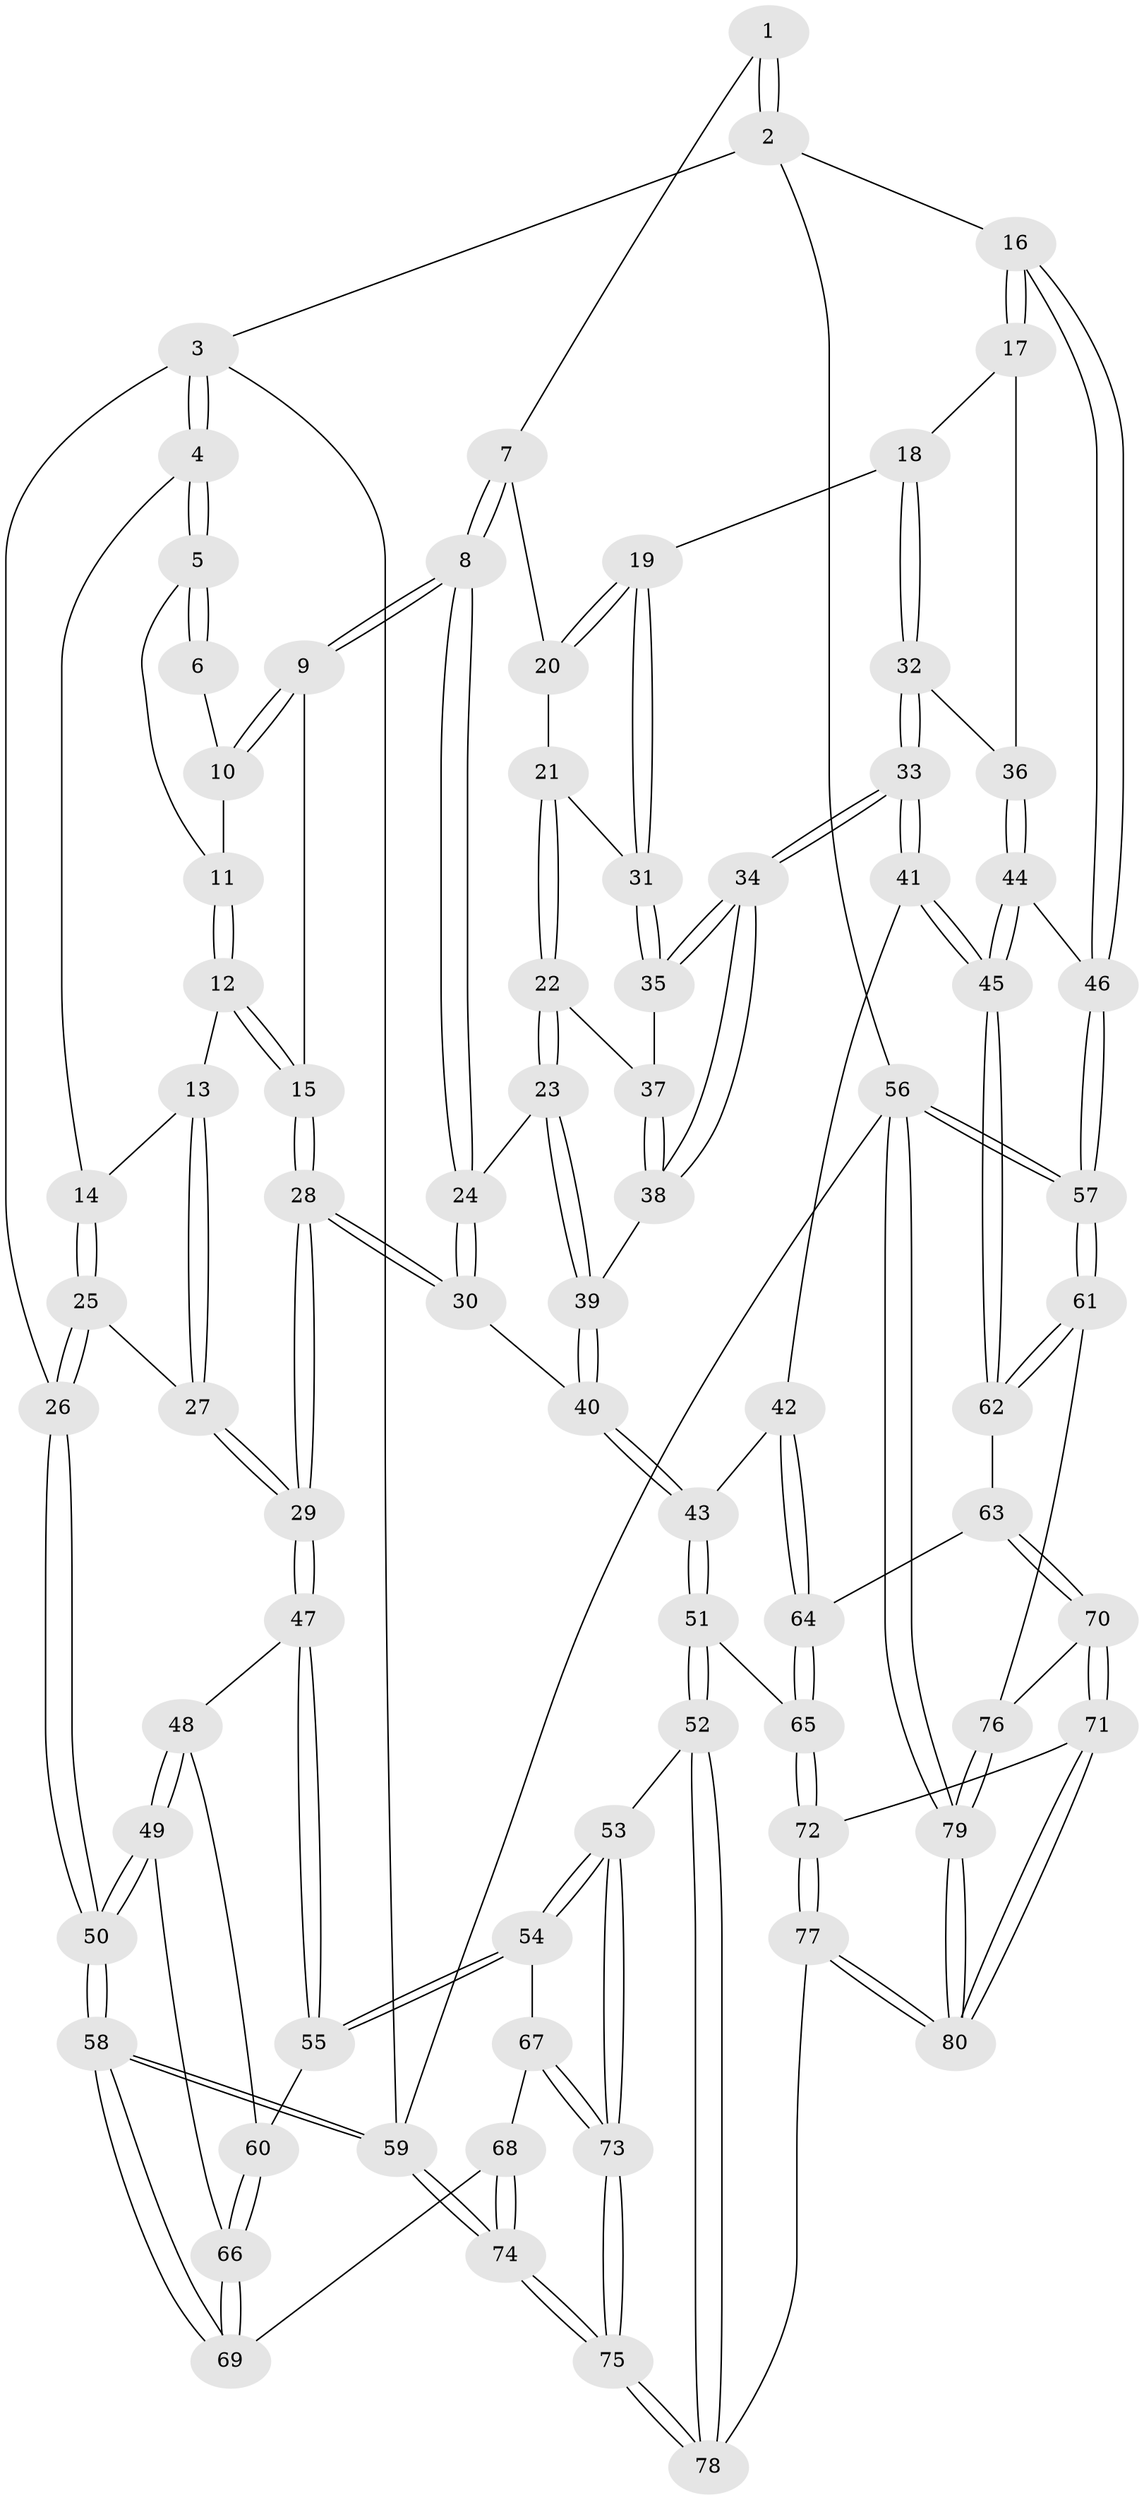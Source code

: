 // Generated by graph-tools (version 1.1) at 2025/11/02/27/25 16:11:51]
// undirected, 80 vertices, 197 edges
graph export_dot {
graph [start="1"]
  node [color=gray90,style=filled];
  1 [pos="+0.7629989012568722+0"];
  2 [pos="+1+0"];
  3 [pos="+0+0"];
  4 [pos="+0+0"];
  5 [pos="+0.07518398835235991+0"];
  6 [pos="+0.5581214336641784+0"];
  7 [pos="+0.6974119829931137+0.06154890718823645"];
  8 [pos="+0.47795801160807866+0.15369497301380008"];
  9 [pos="+0.4621526858676181+0.1436864744115824"];
  10 [pos="+0.45929723242665715+0.06630092332652034"];
  11 [pos="+0.11349027078148108+0"];
  12 [pos="+0.21951892252890481+0.05913852387059911"];
  13 [pos="+0.17229603006977995+0.1744088439828475"];
  14 [pos="+0.05790753233495405+0.20188109662416379"];
  15 [pos="+0.3357037497613433+0.1476500067173112"];
  16 [pos="+1+0.11938831797529778"];
  17 [pos="+0.895287495990001+0.20616161920823742"];
  18 [pos="+0.8601955480830453+0.21112141173817553"];
  19 [pos="+0.831612512408895+0.20344569965697665"];
  20 [pos="+0.7072820819558058+0.08946177006657445"];
  21 [pos="+0.6656469475274825+0.22638067611937895"];
  22 [pos="+0.6542409616239373+0.24937246026795384"];
  23 [pos="+0.5385675668146214+0.2554101645616974"];
  24 [pos="+0.48369066954675627+0.17657207646948608"];
  25 [pos="+0+0.3366736622078281"];
  26 [pos="+0+0.34882249292712536"];
  27 [pos="+0.17756611779387796+0.3859801687755358"];
  28 [pos="+0.28984926768742597+0.4182685236225621"];
  29 [pos="+0.24789598643421173+0.4403634774338503"];
  30 [pos="+0.3482777428497549+0.4125017786179949"];
  31 [pos="+0.7751420241528761+0.2695159054486842"];
  32 [pos="+0.8385299712213641+0.4072383948112169"];
  33 [pos="+0.7414849589768198+0.4220699575387031"];
  34 [pos="+0.728991629934193+0.4073927694192605"];
  35 [pos="+0.773176014126199+0.2735930507339536"];
  36 [pos="+0.9034145264810121+0.42291475007989265"];
  37 [pos="+0.6591857311333058+0.2644061338111987"];
  38 [pos="+0.6870253713200669+0.382566952938768"];
  39 [pos="+0.5250292003967683+0.39207190879557124"];
  40 [pos="+0.47709625027474956+0.4318569355665663"];
  41 [pos="+0.7156240154200206+0.5486532948684039"];
  42 [pos="+0.6599596263729136+0.5950951662735912"];
  43 [pos="+0.5616669814005721+0.6025316002591704"];
  44 [pos="+0.9840303019368212+0.4491829693266713"];
  45 [pos="+0.8760557032901469+0.6200967855896321"];
  46 [pos="+1+0.3972015434274065"];
  47 [pos="+0.24157171486516554+0.47562926823369417"];
  48 [pos="+0.0517253815507944+0.5778319425606909"];
  49 [pos="+0+0.5774975920995732"];
  50 [pos="+0+0.5755400065610643"];
  51 [pos="+0.44450611629872744+0.7510611539633507"];
  52 [pos="+0.4431017556100449+0.7512835227426098"];
  53 [pos="+0.4319218989432138+0.7489428712568992"];
  54 [pos="+0.3021298224905934+0.6496023240706515"];
  55 [pos="+0.2636237858982285+0.5708406391596424"];
  56 [pos="+1+1"];
  57 [pos="+1+1"];
  58 [pos="+0+0.8166990955849085"];
  59 [pos="+0+1"];
  60 [pos="+0.09445895718228618+0.6945118675483808"];
  61 [pos="+1+0.8704127314972827"];
  62 [pos="+0.9138082860266906+0.7588834311389544"];
  63 [pos="+0.7514708120412288+0.7815609689189159"];
  64 [pos="+0.7189476608213493+0.7296338640602901"];
  65 [pos="+0.4555870225478988+0.7589077804265052"];
  66 [pos="+0.09193788254248014+0.7042380739823809"];
  67 [pos="+0.13787151834963285+0.8040469724919225"];
  68 [pos="+0.12096394692765347+0.803674074552738"];
  69 [pos="+0.09229216247101737+0.7863323538202706"];
  70 [pos="+0.6787980375688211+0.8728098788780273"];
  71 [pos="+0.6719952758708991+0.8751522074131295"];
  72 [pos="+0.5674448920719459+0.8505646069531986"];
  73 [pos="+0.2519793030919801+0.8920283662465067"];
  74 [pos="+0+1"];
  75 [pos="+0.2508937504931967+1"];
  76 [pos="+0.7193441001067357+0.9060275440278099"];
  77 [pos="+0.44811345442411515+1"];
  78 [pos="+0.374378982981267+1"];
  79 [pos="+1+1"];
  80 [pos="+0.6016581380884228+1"];
  1 -- 2;
  1 -- 2;
  1 -- 7;
  2 -- 3;
  2 -- 16;
  2 -- 56;
  3 -- 4;
  3 -- 4;
  3 -- 26;
  3 -- 59;
  4 -- 5;
  4 -- 5;
  4 -- 14;
  5 -- 6;
  5 -- 6;
  5 -- 11;
  6 -- 10;
  7 -- 8;
  7 -- 8;
  7 -- 20;
  8 -- 9;
  8 -- 9;
  8 -- 24;
  8 -- 24;
  9 -- 10;
  9 -- 10;
  9 -- 15;
  10 -- 11;
  11 -- 12;
  11 -- 12;
  12 -- 13;
  12 -- 15;
  12 -- 15;
  13 -- 14;
  13 -- 27;
  13 -- 27;
  14 -- 25;
  14 -- 25;
  15 -- 28;
  15 -- 28;
  16 -- 17;
  16 -- 17;
  16 -- 46;
  16 -- 46;
  17 -- 18;
  17 -- 36;
  18 -- 19;
  18 -- 32;
  18 -- 32;
  19 -- 20;
  19 -- 20;
  19 -- 31;
  19 -- 31;
  20 -- 21;
  21 -- 22;
  21 -- 22;
  21 -- 31;
  22 -- 23;
  22 -- 23;
  22 -- 37;
  23 -- 24;
  23 -- 39;
  23 -- 39;
  24 -- 30;
  24 -- 30;
  25 -- 26;
  25 -- 26;
  25 -- 27;
  26 -- 50;
  26 -- 50;
  27 -- 29;
  27 -- 29;
  28 -- 29;
  28 -- 29;
  28 -- 30;
  28 -- 30;
  29 -- 47;
  29 -- 47;
  30 -- 40;
  31 -- 35;
  31 -- 35;
  32 -- 33;
  32 -- 33;
  32 -- 36;
  33 -- 34;
  33 -- 34;
  33 -- 41;
  33 -- 41;
  34 -- 35;
  34 -- 35;
  34 -- 38;
  34 -- 38;
  35 -- 37;
  36 -- 44;
  36 -- 44;
  37 -- 38;
  37 -- 38;
  38 -- 39;
  39 -- 40;
  39 -- 40;
  40 -- 43;
  40 -- 43;
  41 -- 42;
  41 -- 45;
  41 -- 45;
  42 -- 43;
  42 -- 64;
  42 -- 64;
  43 -- 51;
  43 -- 51;
  44 -- 45;
  44 -- 45;
  44 -- 46;
  45 -- 62;
  45 -- 62;
  46 -- 57;
  46 -- 57;
  47 -- 48;
  47 -- 55;
  47 -- 55;
  48 -- 49;
  48 -- 49;
  48 -- 60;
  49 -- 50;
  49 -- 50;
  49 -- 66;
  50 -- 58;
  50 -- 58;
  51 -- 52;
  51 -- 52;
  51 -- 65;
  52 -- 53;
  52 -- 78;
  52 -- 78;
  53 -- 54;
  53 -- 54;
  53 -- 73;
  53 -- 73;
  54 -- 55;
  54 -- 55;
  54 -- 67;
  55 -- 60;
  56 -- 57;
  56 -- 57;
  56 -- 79;
  56 -- 79;
  56 -- 59;
  57 -- 61;
  57 -- 61;
  58 -- 59;
  58 -- 59;
  58 -- 69;
  58 -- 69;
  59 -- 74;
  59 -- 74;
  60 -- 66;
  60 -- 66;
  61 -- 62;
  61 -- 62;
  61 -- 76;
  62 -- 63;
  63 -- 64;
  63 -- 70;
  63 -- 70;
  64 -- 65;
  64 -- 65;
  65 -- 72;
  65 -- 72;
  66 -- 69;
  66 -- 69;
  67 -- 68;
  67 -- 73;
  67 -- 73;
  68 -- 69;
  68 -- 74;
  68 -- 74;
  70 -- 71;
  70 -- 71;
  70 -- 76;
  71 -- 72;
  71 -- 80;
  71 -- 80;
  72 -- 77;
  72 -- 77;
  73 -- 75;
  73 -- 75;
  74 -- 75;
  74 -- 75;
  75 -- 78;
  75 -- 78;
  76 -- 79;
  76 -- 79;
  77 -- 78;
  77 -- 80;
  77 -- 80;
  79 -- 80;
  79 -- 80;
}
